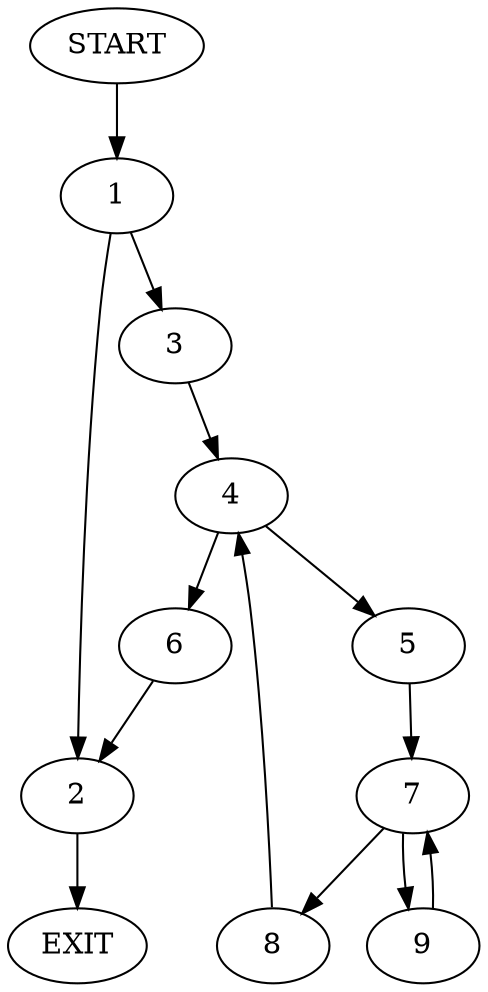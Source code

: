 digraph {
0 [label="START"]
10 [label="EXIT"]
0 -> 1
1 -> 2
1 -> 3
2 -> 10
3 -> 4
4 -> 5
4 -> 6
6 -> 2
5 -> 7
7 -> 8
7 -> 9
9 -> 7
8 -> 4
}
